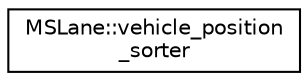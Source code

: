 digraph "Graphical Class Hierarchy"
{
  edge [fontname="Helvetica",fontsize="10",labelfontname="Helvetica",labelfontsize="10"];
  node [fontname="Helvetica",fontsize="10",shape=record];
  rankdir="LR";
  Node0 [label="MSLane::vehicle_position\l_sorter",height=0.2,width=0.4,color="black", fillcolor="white", style="filled",URL="$d0/dc0/class_m_s_lane_1_1vehicle__position__sorter.html",tooltip="Sorts vehicles by their position (descending) "];
}
